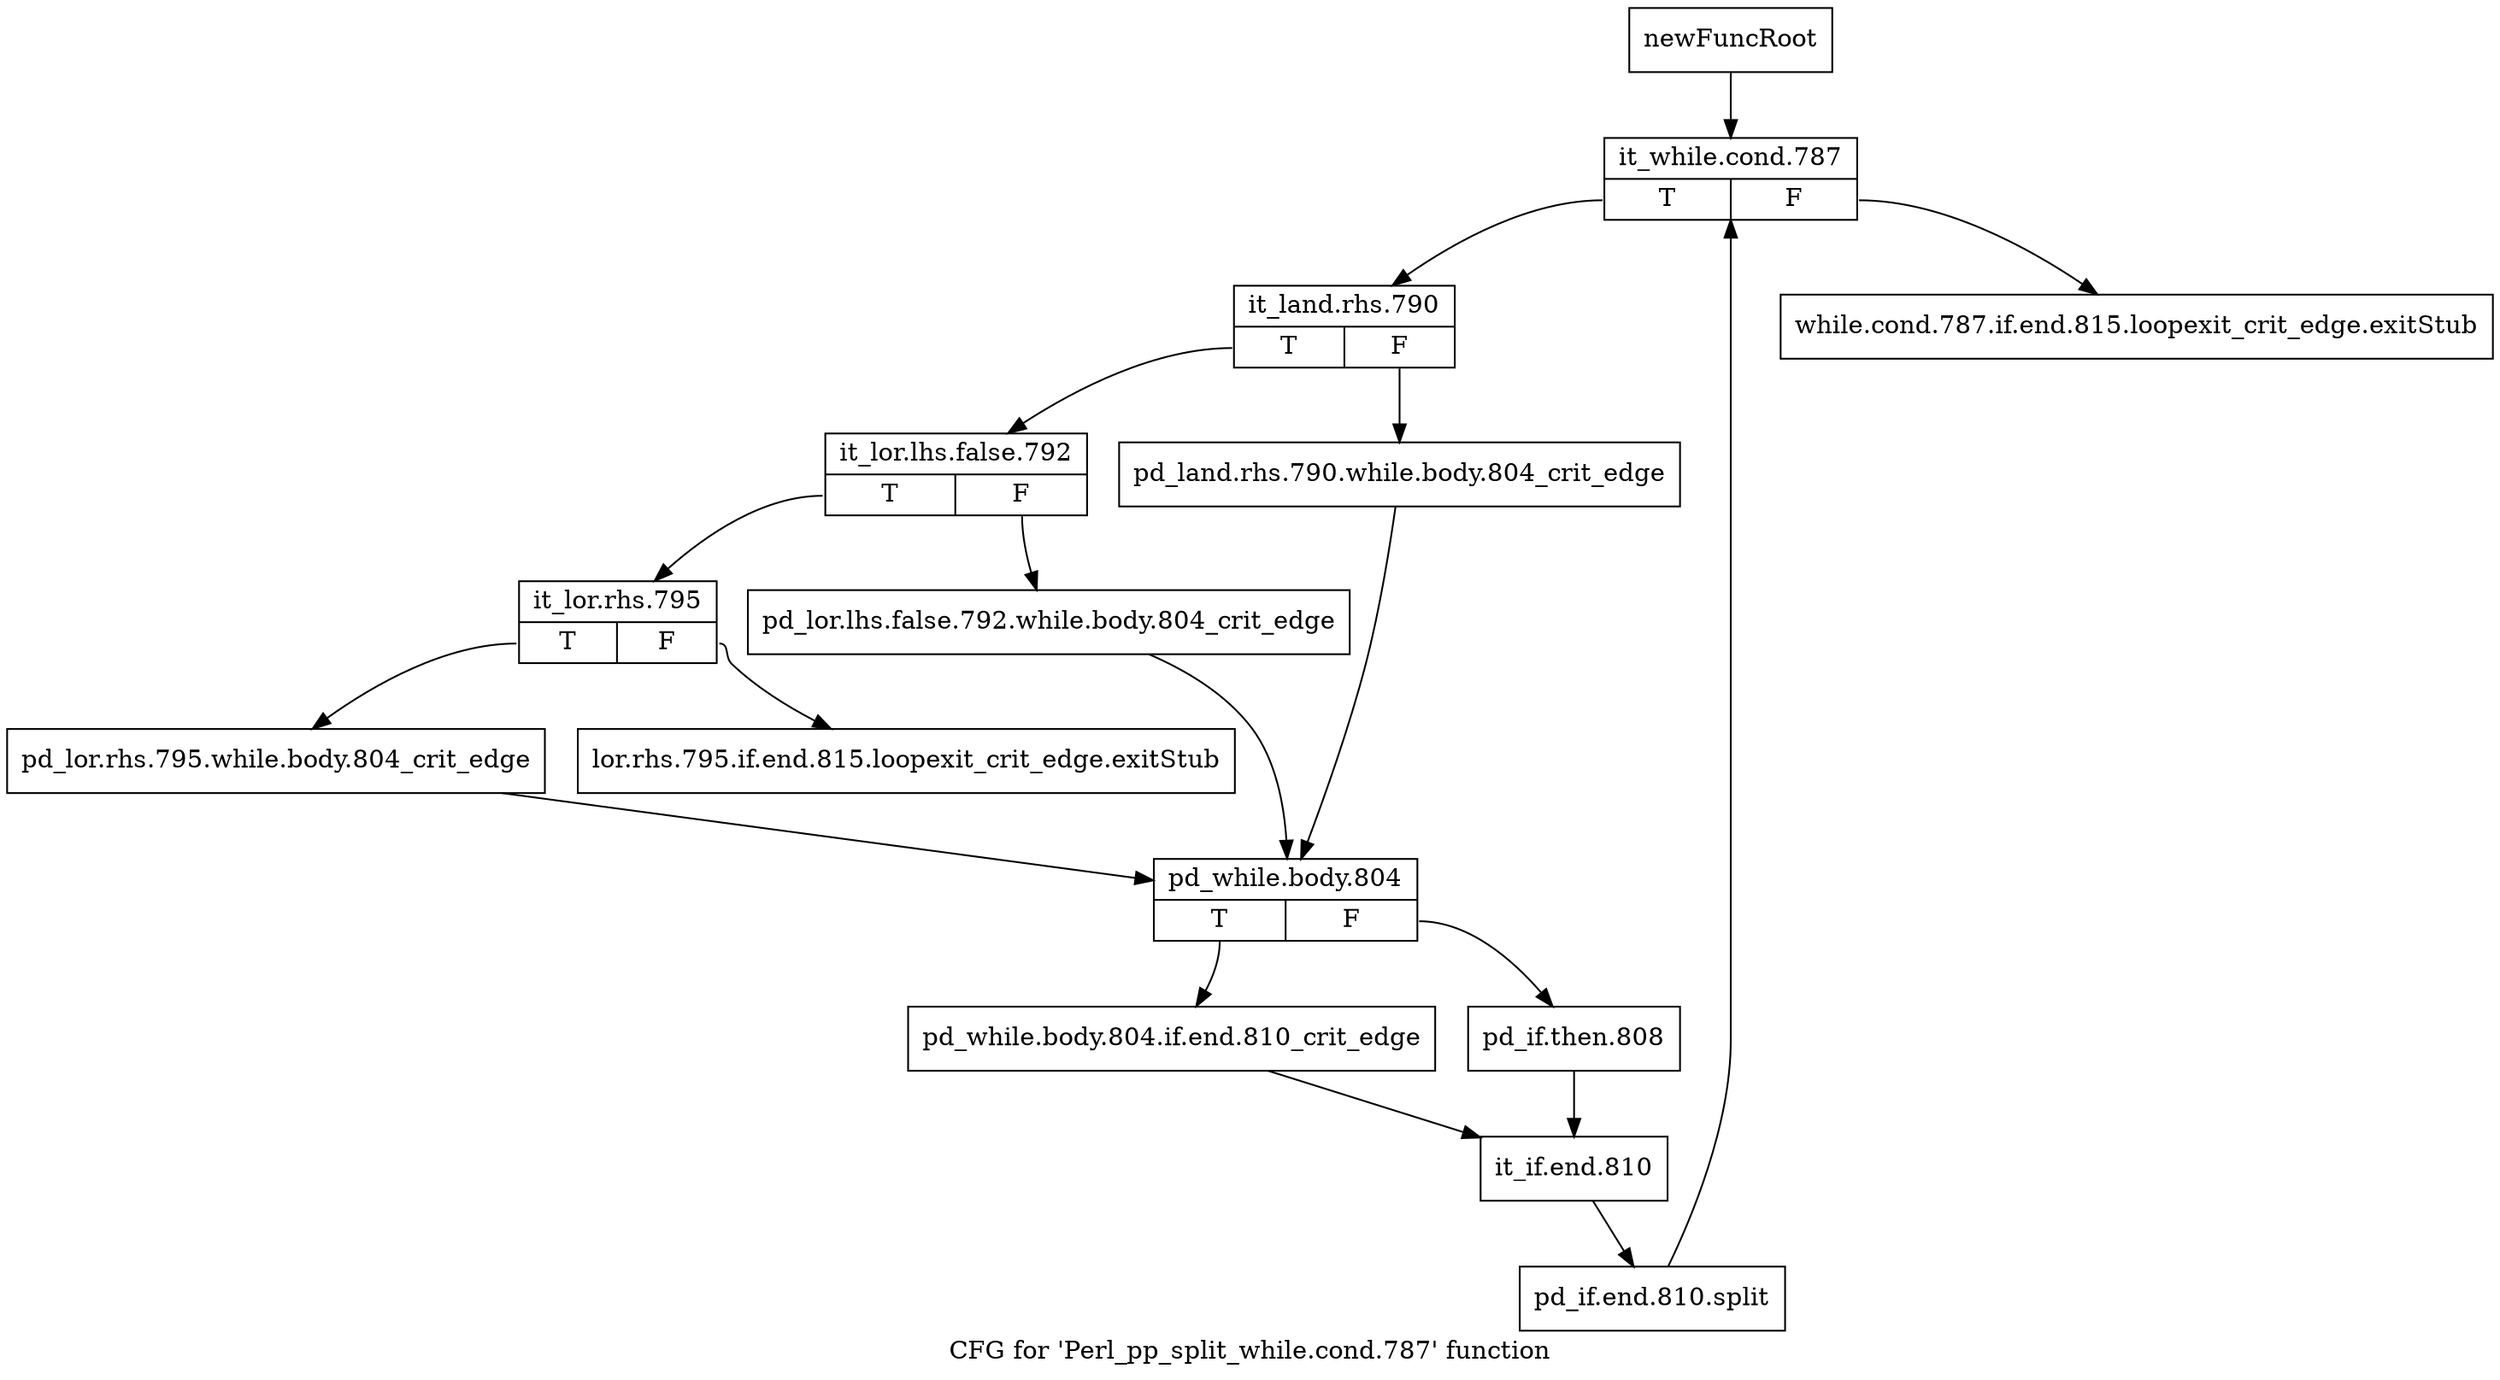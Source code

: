 digraph "CFG for 'Perl_pp_split_while.cond.787' function" {
	label="CFG for 'Perl_pp_split_while.cond.787' function";

	Node0x4be6f40 [shape=record,label="{newFuncRoot}"];
	Node0x4be6f40 -> Node0x4be7030;
	Node0x4be6f90 [shape=record,label="{while.cond.787.if.end.815.loopexit_crit_edge.exitStub}"];
	Node0x4be6fe0 [shape=record,label="{lor.rhs.795.if.end.815.loopexit_crit_edge.exitStub}"];
	Node0x4be7030 [shape=record,label="{it_while.cond.787|{<s0>T|<s1>F}}"];
	Node0x4be7030:s0 -> Node0x4be7080;
	Node0x4be7030:s1 -> Node0x4be6f90;
	Node0x4be7080 [shape=record,label="{it_land.rhs.790|{<s0>T|<s1>F}}"];
	Node0x4be7080:s0 -> Node0x4be7120;
	Node0x4be7080:s1 -> Node0x4be70d0;
	Node0x4be70d0 [shape=record,label="{pd_land.rhs.790.while.body.804_crit_edge}"];
	Node0x4be70d0 -> Node0x4be7260;
	Node0x4be7120 [shape=record,label="{it_lor.lhs.false.792|{<s0>T|<s1>F}}"];
	Node0x4be7120:s0 -> Node0x4be71c0;
	Node0x4be7120:s1 -> Node0x4be7170;
	Node0x4be7170 [shape=record,label="{pd_lor.lhs.false.792.while.body.804_crit_edge}"];
	Node0x4be7170 -> Node0x4be7260;
	Node0x4be71c0 [shape=record,label="{it_lor.rhs.795|{<s0>T|<s1>F}}"];
	Node0x4be71c0:s0 -> Node0x4be7210;
	Node0x4be71c0:s1 -> Node0x4be6fe0;
	Node0x4be7210 [shape=record,label="{pd_lor.rhs.795.while.body.804_crit_edge}"];
	Node0x4be7210 -> Node0x4be7260;
	Node0x4be7260 [shape=record,label="{pd_while.body.804|{<s0>T|<s1>F}}"];
	Node0x4be7260:s0 -> Node0x4be7300;
	Node0x4be7260:s1 -> Node0x4be72b0;
	Node0x4be72b0 [shape=record,label="{pd_if.then.808}"];
	Node0x4be72b0 -> Node0x4be7350;
	Node0x4be7300 [shape=record,label="{pd_while.body.804.if.end.810_crit_edge}"];
	Node0x4be7300 -> Node0x4be7350;
	Node0x4be7350 [shape=record,label="{it_if.end.810}"];
	Node0x4be7350 -> Node0x6630440;
	Node0x6630440 [shape=record,label="{pd_if.end.810.split}"];
	Node0x6630440 -> Node0x4be7030;
}
